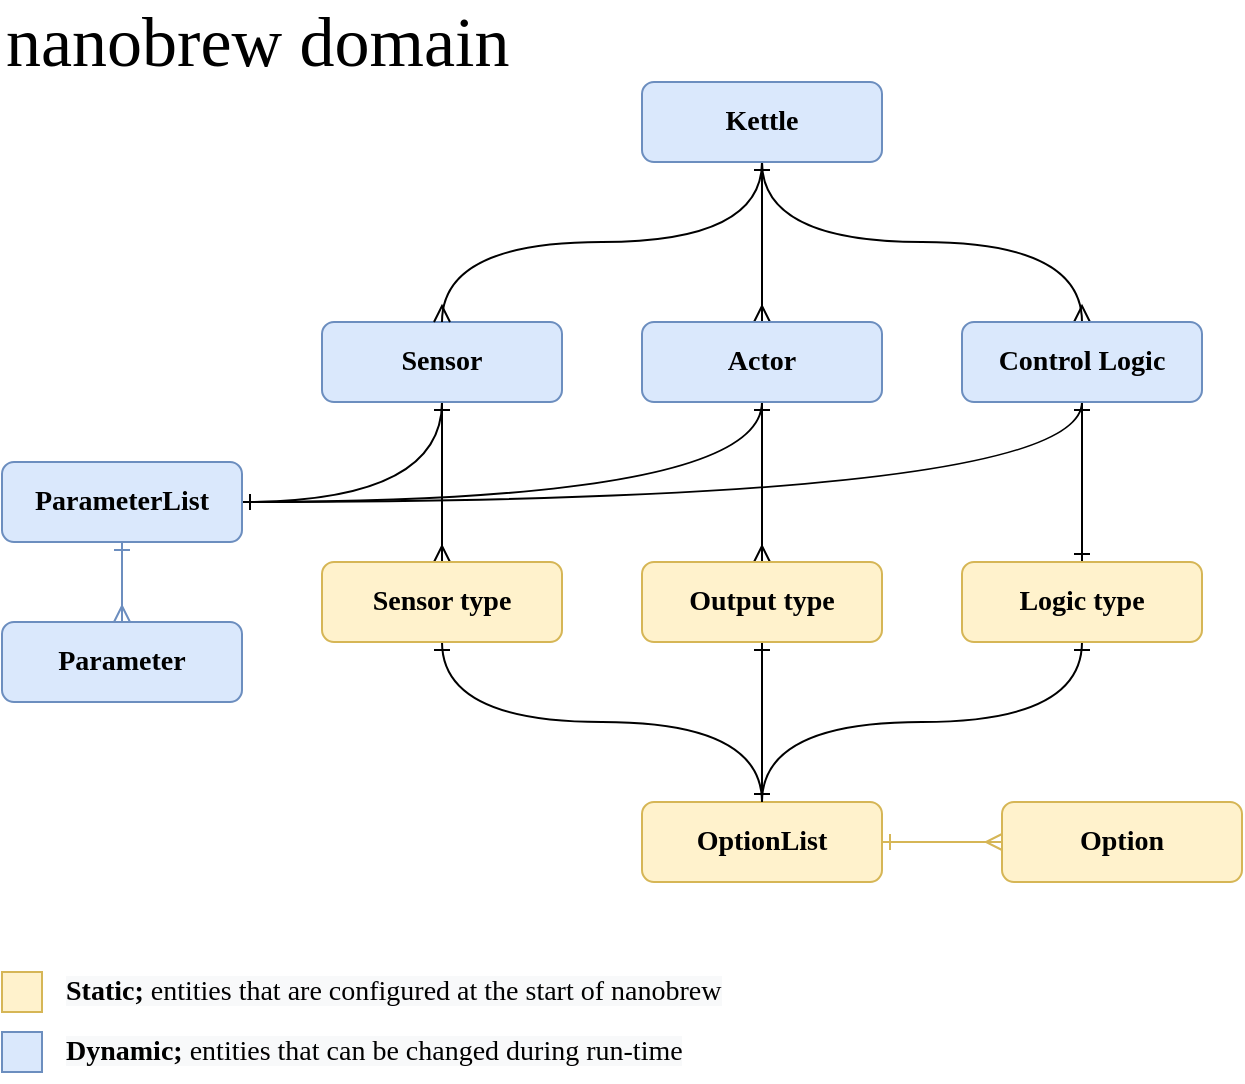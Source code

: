<mxfile version="13.0.3" type="device"><diagram id="5Oq5cXBmR7mzaOeJHYrn" name="Page-1"><mxGraphModel dx="1566" dy="1036" grid="1" gridSize="10" guides="1" tooltips="1" connect="1" arrows="1" fold="1" page="1" pageScale="1" pageWidth="2336" pageHeight="1654" math="0" shadow="0" extFonts="Passion One^https://fonts.googleapis.com/css?family=Passion+One|Muli^https://fonts.googleapis.com/css?family=Muli"><root><mxCell id="0"/><mxCell id="1" parent="0"/><mxCell id="qeh_e2B-BNV43sME2W-i-2" value="nanobrew domain" style="text;html=1;strokeColor=none;fillColor=none;align=left;verticalAlign=middle;whiteSpace=wrap;rounded=0;fontFamily=Passion One;FType=g;fontSize=35;" parent="1" vertex="1"><mxGeometry x="440" y="240" width="260" height="40" as="geometry"/></mxCell><mxCell id="qeh_e2B-BNV43sME2W-i-25" style="edgeStyle=orthogonalEdgeStyle;curved=1;orthogonalLoop=1;jettySize=auto;html=1;exitX=0.5;exitY=1;exitDx=0;exitDy=0;entryX=0.5;entryY=0;entryDx=0;entryDy=0;startArrow=ERone;startFill=0;endArrow=ERmany;endFill=0;fontFamily=Muli;" parent="1" source="qeh_e2B-BNV43sME2W-i-4" target="qeh_e2B-BNV43sME2W-i-5" edge="1"><mxGeometry relative="1" as="geometry"/></mxCell><mxCell id="qeh_e2B-BNV43sME2W-i-36" style="edgeStyle=orthogonalEdgeStyle;curved=1;orthogonalLoop=1;jettySize=auto;html=1;exitX=0.5;exitY=1;exitDx=0;exitDy=0;entryX=1;entryY=0.5;entryDx=0;entryDy=0;startArrow=ERone;startFill=0;endArrow=ERone;endFill=0;fontFamily=Muli;" parent="1" source="qeh_e2B-BNV43sME2W-i-4" target="qeh_e2B-BNV43sME2W-i-34" edge="1"><mxGeometry relative="1" as="geometry"/></mxCell><mxCell id="qeh_e2B-BNV43sME2W-i-4" value="Sensor" style="rounded=1;whiteSpace=wrap;html=1;fillColor=#dae8fc;strokeColor=#6c8ebf;fontFamily=Muli;FType=g;fontSize=14;fontStyle=1" parent="1" vertex="1"><mxGeometry x="600" y="400" width="120" height="40" as="geometry"/></mxCell><mxCell id="qeh_e2B-BNV43sME2W-i-28" style="edgeStyle=orthogonalEdgeStyle;curved=1;orthogonalLoop=1;jettySize=auto;html=1;exitX=0.5;exitY=1;exitDx=0;exitDy=0;startArrow=ERone;startFill=0;endArrow=ERone;endFill=0;fontFamily=Muli;" parent="1" source="qeh_e2B-BNV43sME2W-i-5" target="qeh_e2B-BNV43sME2W-i-11" edge="1"><mxGeometry relative="1" as="geometry"/></mxCell><mxCell id="qeh_e2B-BNV43sME2W-i-5" value="Sensor type" style="rounded=1;whiteSpace=wrap;html=1;fillColor=#fff2cc;strokeColor=#d6b656;fontFamily=Muli;FType=g;fontSize=14;fontStyle=1" parent="1" vertex="1"><mxGeometry x="600" y="520" width="120" height="40" as="geometry"/></mxCell><mxCell id="qeh_e2B-BNV43sME2W-i-30" style="edgeStyle=orthogonalEdgeStyle;curved=1;orthogonalLoop=1;jettySize=auto;html=1;exitX=0.5;exitY=1;exitDx=0;exitDy=0;entryX=0.5;entryY=0;entryDx=0;entryDy=0;startArrow=ERone;startFill=0;endArrow=ERmany;endFill=0;fontFamily=Muli;" parent="1" source="qeh_e2B-BNV43sME2W-i-6" target="qeh_e2B-BNV43sME2W-i-4" edge="1"><mxGeometry relative="1" as="geometry"/></mxCell><mxCell id="qeh_e2B-BNV43sME2W-i-31" style="edgeStyle=orthogonalEdgeStyle;curved=1;orthogonalLoop=1;jettySize=auto;html=1;exitX=0.5;exitY=1;exitDx=0;exitDy=0;entryX=0.5;entryY=0;entryDx=0;entryDy=0;startArrow=ERone;startFill=0;endArrow=ERmany;endFill=0;fontFamily=Muli;" parent="1" source="qeh_e2B-BNV43sME2W-i-6" target="qeh_e2B-BNV43sME2W-i-9" edge="1"><mxGeometry relative="1" as="geometry"/></mxCell><mxCell id="qeh_e2B-BNV43sME2W-i-33" style="edgeStyle=orthogonalEdgeStyle;curved=1;orthogonalLoop=1;jettySize=auto;html=1;exitX=0.5;exitY=1;exitDx=0;exitDy=0;startArrow=ERone;startFill=0;endArrow=ERmany;endFill=0;fontFamily=Muli;" parent="1" source="qeh_e2B-BNV43sME2W-i-6" target="qeh_e2B-BNV43sME2W-i-23" edge="1"><mxGeometry relative="1" as="geometry"/></mxCell><mxCell id="qeh_e2B-BNV43sME2W-i-6" value="Kettle" style="rounded=1;whiteSpace=wrap;html=1;fillColor=#dae8fc;strokeColor=#6c8ebf;fontFamily=Muli;FType=g;fontSize=14;fontStyle=1" parent="1" vertex="1"><mxGeometry x="760" y="280" width="120" height="40" as="geometry"/></mxCell><mxCell id="qeh_e2B-BNV43sME2W-i-26" style="edgeStyle=orthogonalEdgeStyle;curved=1;orthogonalLoop=1;jettySize=auto;html=1;exitX=0.5;exitY=1;exitDx=0;exitDy=0;startArrow=ERone;startFill=0;endArrow=ERmany;endFill=0;fontFamily=Muli;" parent="1" source="qeh_e2B-BNV43sME2W-i-9" target="qeh_e2B-BNV43sME2W-i-16" edge="1"><mxGeometry relative="1" as="geometry"/></mxCell><mxCell id="qeh_e2B-BNV43sME2W-i-38" style="edgeStyle=orthogonalEdgeStyle;curved=1;orthogonalLoop=1;jettySize=auto;html=1;exitX=0.5;exitY=1;exitDx=0;exitDy=0;entryX=1;entryY=0.5;entryDx=0;entryDy=0;startArrow=ERone;startFill=0;endArrow=ERone;endFill=0;fontFamily=Muli;" parent="1" source="qeh_e2B-BNV43sME2W-i-9" target="qeh_e2B-BNV43sME2W-i-34" edge="1"><mxGeometry relative="1" as="geometry"/></mxCell><mxCell id="qeh_e2B-BNV43sME2W-i-9" value="Actor" style="rounded=1;whiteSpace=wrap;html=1;fillColor=#dae8fc;strokeColor=#6c8ebf;fontFamily=Muli;FType=g;fontSize=14;fontStyle=1" parent="1" vertex="1"><mxGeometry x="760" y="400" width="120" height="40" as="geometry"/></mxCell><mxCell id="qeh_e2B-BNV43sME2W-i-27" style="edgeStyle=orthogonalEdgeStyle;curved=1;orthogonalLoop=1;jettySize=auto;html=1;exitX=1;exitY=0.5;exitDx=0;exitDy=0;startArrow=ERone;startFill=0;endArrow=ERmany;endFill=0;fontFamily=Muli;fillColor=#fff2cc;strokeColor=#d6b656;" parent="1" source="qeh_e2B-BNV43sME2W-i-11" target="qeh_e2B-BNV43sME2W-i-18" edge="1"><mxGeometry relative="1" as="geometry"/></mxCell><mxCell id="qeh_e2B-BNV43sME2W-i-11" value="OptionList" style="rounded=1;whiteSpace=wrap;html=1;fillColor=#fff2cc;strokeColor=#d6b656;fontFamily=Muli;FType=g;fontSize=14;fontStyle=1" parent="1" vertex="1"><mxGeometry x="760" y="640" width="120" height="40" as="geometry"/></mxCell><mxCell id="qeh_e2B-BNV43sME2W-i-29" style="edgeStyle=orthogonalEdgeStyle;curved=1;orthogonalLoop=1;jettySize=auto;html=1;exitX=0.5;exitY=1;exitDx=0;exitDy=0;entryX=0.5;entryY=0;entryDx=0;entryDy=0;startArrow=ERone;startFill=0;endArrow=ERone;endFill=0;fontFamily=Muli;" parent="1" source="qeh_e2B-BNV43sME2W-i-16" target="qeh_e2B-BNV43sME2W-i-11" edge="1"><mxGeometry relative="1" as="geometry"/></mxCell><mxCell id="qeh_e2B-BNV43sME2W-i-16" value="Output type" style="rounded=1;whiteSpace=wrap;html=1;fillColor=#fff2cc;strokeColor=#d6b656;fontFamily=Muli;FType=g;fontSize=14;fontStyle=1" parent="1" vertex="1"><mxGeometry x="760" y="520" width="120" height="40" as="geometry"/></mxCell><mxCell id="qeh_e2B-BNV43sME2W-i-18" value="Option" style="rounded=1;whiteSpace=wrap;html=1;fillColor=#fff2cc;strokeColor=#d6b656;fontFamily=Muli;FType=g;fontSize=14;fontStyle=1" parent="1" vertex="1"><mxGeometry x="940" y="640" width="120" height="40" as="geometry"/></mxCell><mxCell id="qeh_e2B-BNV43sME2W-i-41" style="edgeStyle=orthogonalEdgeStyle;curved=1;orthogonalLoop=1;jettySize=auto;html=1;exitX=0.5;exitY=1;exitDx=0;exitDy=0;startArrow=ERone;startFill=0;endArrow=ERone;endFill=0;fontFamily=Muli;" parent="1" source="qeh_e2B-BNV43sME2W-i-23" target="qeh_e2B-BNV43sME2W-i-40" edge="1"><mxGeometry relative="1" as="geometry"/></mxCell><mxCell id="qeh_e2B-BNV43sME2W-i-43" style="edgeStyle=orthogonalEdgeStyle;curved=1;orthogonalLoop=1;jettySize=auto;html=1;exitX=0.5;exitY=1;exitDx=0;exitDy=0;entryX=1;entryY=0.5;entryDx=0;entryDy=0;startArrow=ERone;startFill=0;endArrow=ERone;endFill=0;fontFamily=Muli;" parent="1" source="qeh_e2B-BNV43sME2W-i-23" target="qeh_e2B-BNV43sME2W-i-34" edge="1"><mxGeometry relative="1" as="geometry"/></mxCell><mxCell id="qeh_e2B-BNV43sME2W-i-23" value="Control Logic" style="rounded=1;whiteSpace=wrap;html=1;fillColor=#dae8fc;strokeColor=#6c8ebf;fontFamily=Muli;FType=g;fontSize=14;fontStyle=1" parent="1" vertex="1"><mxGeometry x="920" y="400" width="120" height="40" as="geometry"/></mxCell><mxCell id="qeh_e2B-BNV43sME2W-i-37" style="edgeStyle=orthogonalEdgeStyle;curved=1;orthogonalLoop=1;jettySize=auto;html=1;exitX=0.5;exitY=1;exitDx=0;exitDy=0;entryX=0.5;entryY=0;entryDx=0;entryDy=0;startArrow=ERone;startFill=0;endArrow=ERmany;endFill=0;fontFamily=Muli;fillColor=#dae8fc;strokeColor=#6c8ebf;" parent="1" source="qeh_e2B-BNV43sME2W-i-34" target="qeh_e2B-BNV43sME2W-i-35" edge="1"><mxGeometry relative="1" as="geometry"/></mxCell><mxCell id="qeh_e2B-BNV43sME2W-i-34" value="ParameterList" style="rounded=1;whiteSpace=wrap;html=1;fillColor=#dae8fc;strokeColor=#6c8ebf;fontFamily=Muli;FType=g;fontSize=14;fontStyle=1" parent="1" vertex="1"><mxGeometry x="440" y="470" width="120" height="40" as="geometry"/></mxCell><mxCell id="qeh_e2B-BNV43sME2W-i-35" value="Parameter" style="rounded=1;whiteSpace=wrap;html=1;fillColor=#dae8fc;strokeColor=#6c8ebf;fontFamily=Muli;FType=g;fontSize=14;fontStyle=1" parent="1" vertex="1"><mxGeometry x="440" y="550" width="120" height="40" as="geometry"/></mxCell><mxCell id="qeh_e2B-BNV43sME2W-i-42" style="edgeStyle=orthogonalEdgeStyle;curved=1;orthogonalLoop=1;jettySize=auto;html=1;exitX=0.5;exitY=1;exitDx=0;exitDy=0;startArrow=ERone;startFill=0;endArrow=ERone;endFill=0;fontFamily=Muli;entryX=0.5;entryY=0;entryDx=0;entryDy=0;" parent="1" source="qeh_e2B-BNV43sME2W-i-40" target="qeh_e2B-BNV43sME2W-i-11" edge="1"><mxGeometry relative="1" as="geometry"><mxPoint x="740" y="640" as="targetPoint"/></mxGeometry></mxCell><mxCell id="qeh_e2B-BNV43sME2W-i-40" value="Logic type" style="rounded=1;whiteSpace=wrap;html=1;fillColor=#fff2cc;strokeColor=#d6b656;fontFamily=Muli;FType=g;fontSize=14;fontStyle=1" parent="1" vertex="1"><mxGeometry x="920" y="520" width="120" height="40" as="geometry"/></mxCell><mxCell id="qeh_e2B-BNV43sME2W-i-44" value="" style="rounded=0;whiteSpace=wrap;html=1;fontFamily=Muli;fillColor=#fff2cc;strokeColor=#d6b656;" parent="1" vertex="1"><mxGeometry x="440" y="725" width="20" height="20" as="geometry"/></mxCell><mxCell id="qeh_e2B-BNV43sME2W-i-45" value="&lt;span style=&quot;font-size: 14px; font-style: normal; font-weight: 700; letter-spacing: normal; text-align: center; text-indent: 0px; text-transform: none; word-spacing: 0px; background-color: rgb(248, 249, 250); float: none; display: inline;&quot;&gt;Static; &lt;/span&gt;&lt;span style=&quot;font-size: 14px; font-style: normal; letter-spacing: normal; text-align: center; text-indent: 0px; text-transform: none; word-spacing: 0px; background-color: rgb(248, 249, 250); float: none; display: inline;&quot;&gt;entities that are configured at the start of nanobrew&lt;/span&gt;" style="text;whiteSpace=wrap;html=1;fontFamily=Muli;" parent="1" vertex="1"><mxGeometry x="470" y="720" width="410" height="30" as="geometry"/></mxCell><mxCell id="qeh_e2B-BNV43sME2W-i-46" value="" style="rounded=0;whiteSpace=wrap;html=1;fontFamily=Muli;fillColor=#dae8fc;strokeColor=#6c8ebf;" parent="1" vertex="1"><mxGeometry x="440" y="755" width="20" height="20" as="geometry"/></mxCell><mxCell id="qeh_e2B-BNV43sME2W-i-47" value="&lt;span style=&quot;font-size: 14px; font-style: normal; letter-spacing: normal; text-align: center; text-indent: 0px; text-transform: none; word-spacing: 0px; background-color: rgb(248, 249, 250); float: none; display: inline;&quot;&gt;&lt;b&gt;Dynamic&lt;/b&gt;&lt;/span&gt;&lt;span style=&quot;font-size: 14px; font-style: normal; font-weight: 700; letter-spacing: normal; text-align: center; text-indent: 0px; text-transform: none; word-spacing: 0px; background-color: rgb(248, 249, 250); float: none; display: inline;&quot;&gt;; &lt;/span&gt;&lt;span style=&quot;font-size: 14px; font-style: normal; letter-spacing: normal; text-align: center; text-indent: 0px; text-transform: none; word-spacing: 0px; background-color: rgb(248, 249, 250); float: none; display: inline;&quot;&gt;entities that can be changed during run-time&lt;/span&gt;" style="text;whiteSpace=wrap;html=1;fontFamily=Muli;" parent="1" vertex="1"><mxGeometry x="470" y="750" width="410" height="30" as="geometry"/></mxCell></root></mxGraphModel></diagram></mxfile>